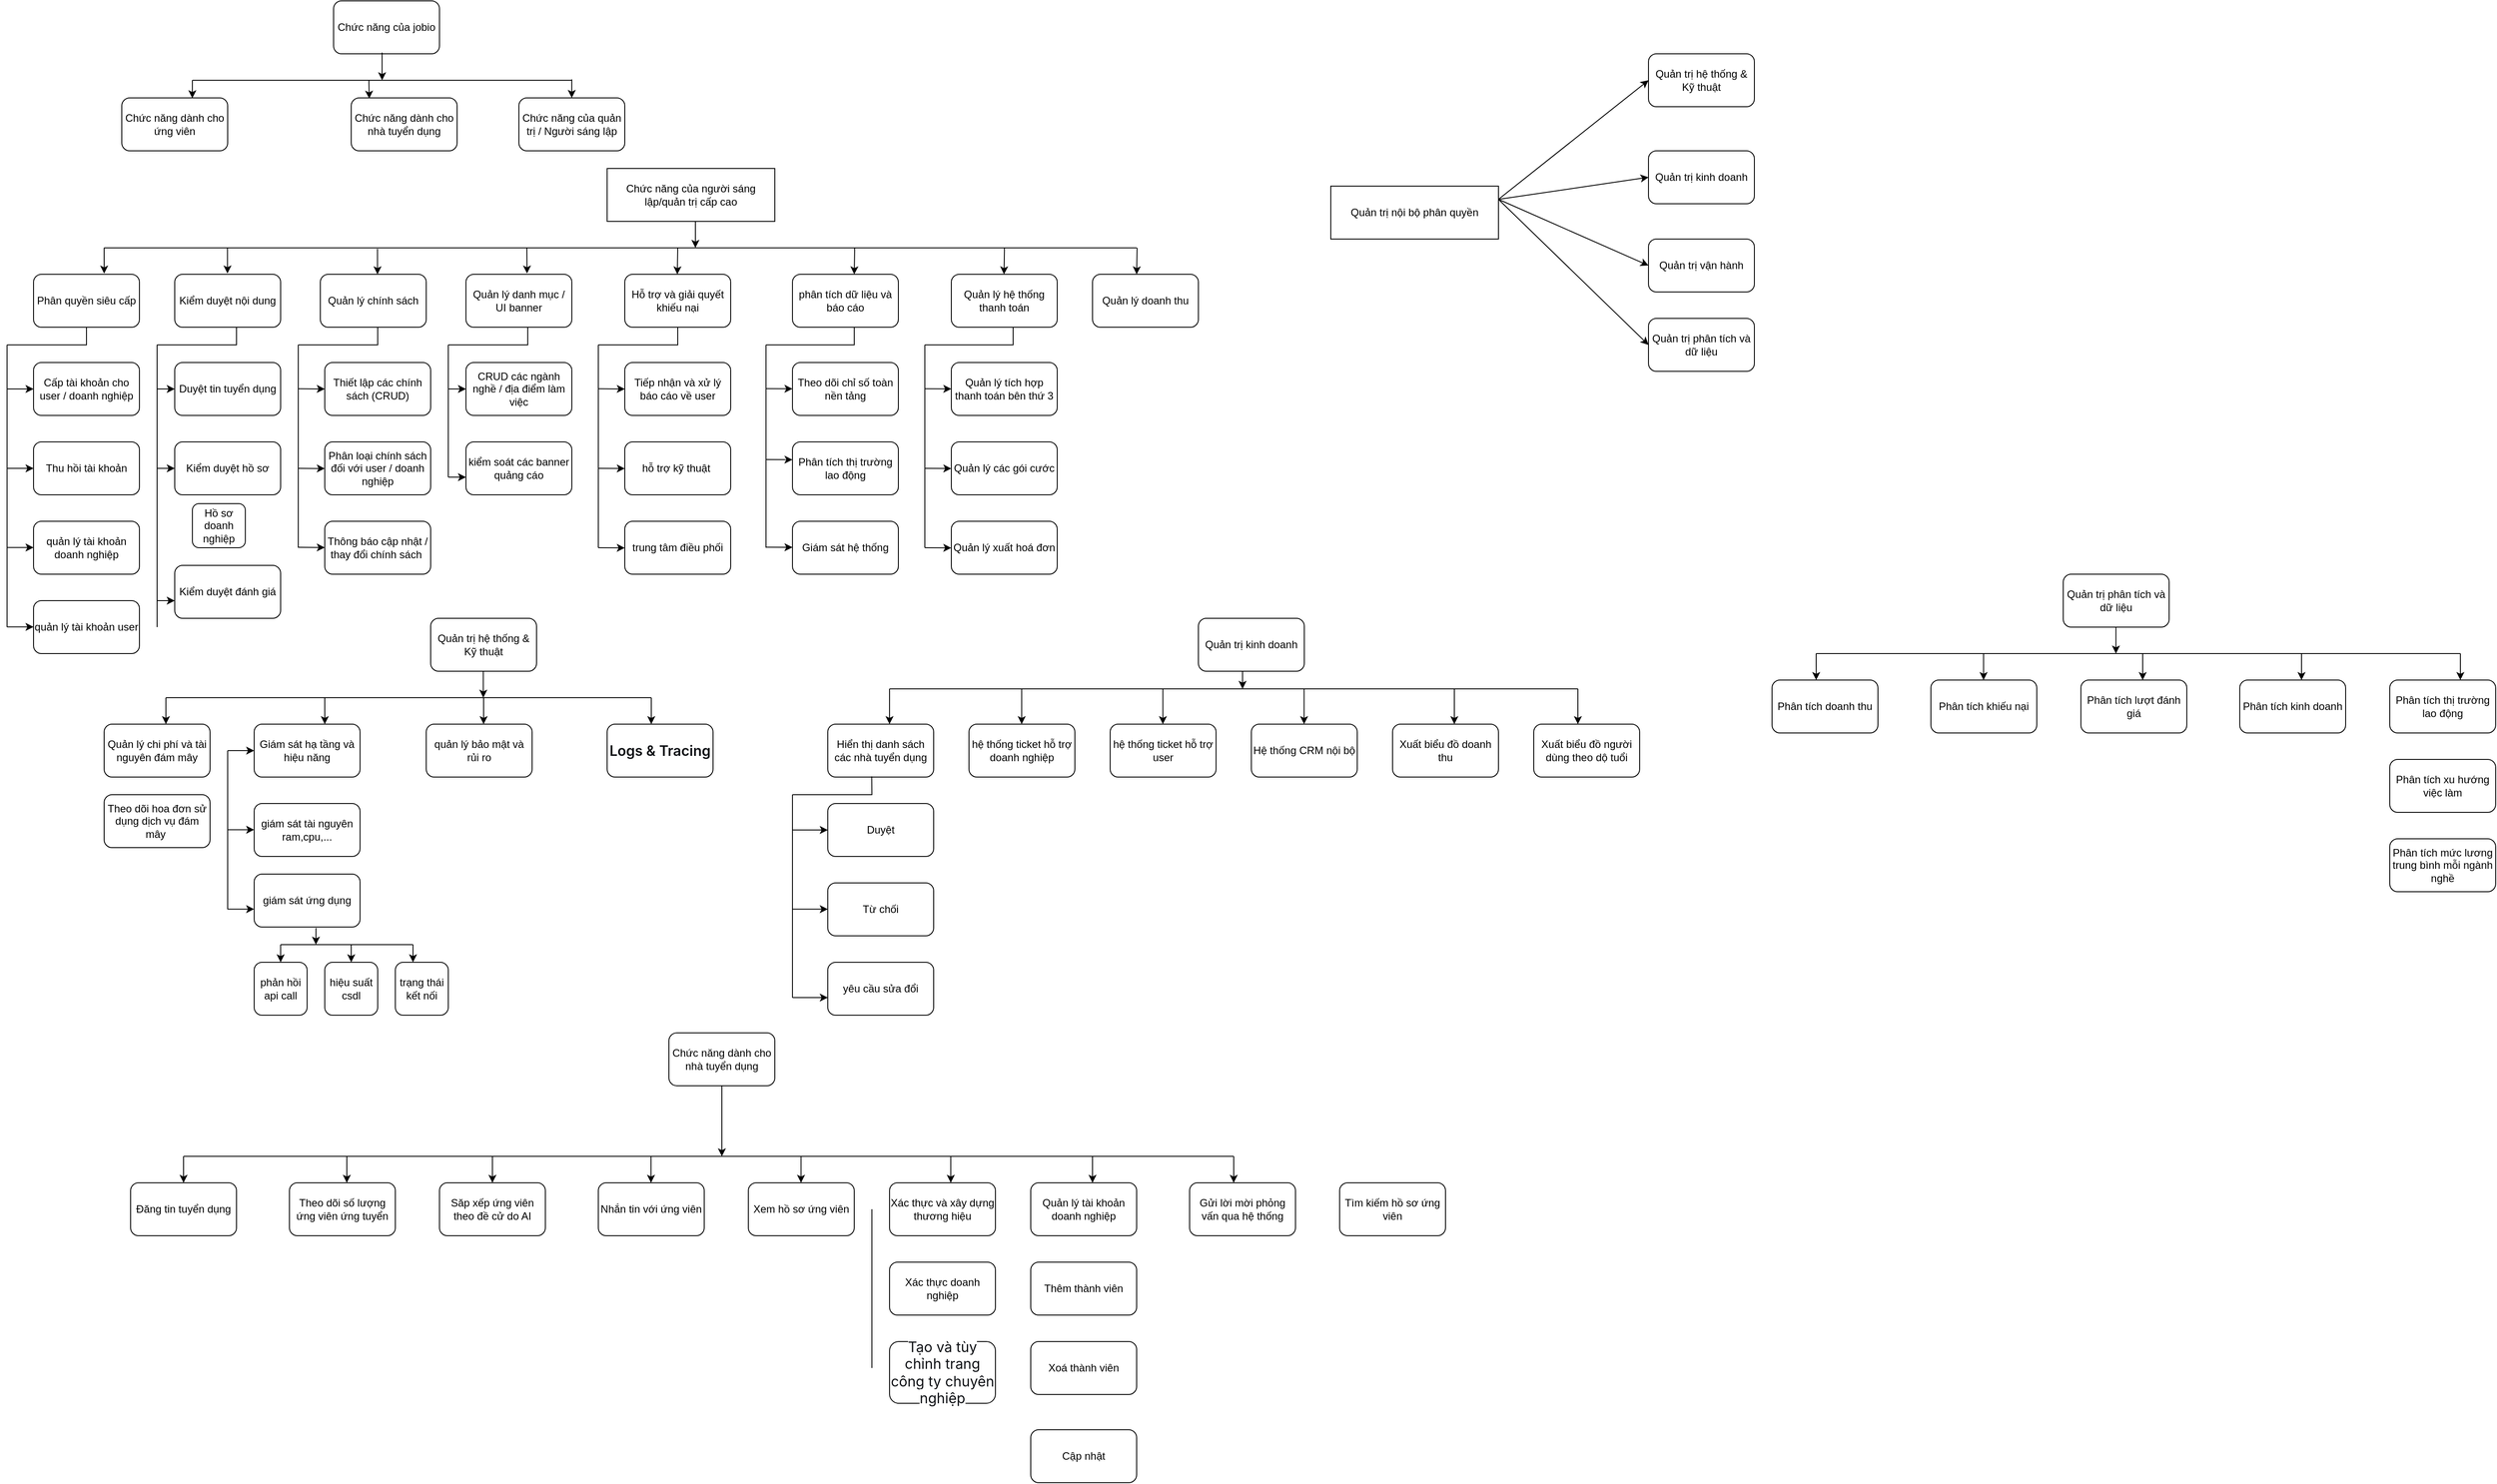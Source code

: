 <mxfile version="28.2.8">
  <diagram name="Page-1" id="l68N9XP2YMsely-68K35">
    <mxGraphModel dx="1234" dy="677" grid="1" gridSize="10" guides="1" tooltips="1" connect="1" arrows="1" fold="1" page="1" pageScale="1" pageWidth="850" pageHeight="1100" math="0" shadow="0">
      <root>
        <mxCell id="0" />
        <mxCell id="1" parent="0" />
        <mxCell id="_bx83p4NyNRHjwheVg7h-1" value="Chức năng của jobio" style="rounded=1;whiteSpace=wrap;html=1;" parent="1" vertex="1">
          <mxGeometry x="410" y="40" width="120" height="60" as="geometry" />
        </mxCell>
        <mxCell id="_bx83p4NyNRHjwheVg7h-2" value="Chức năng dành cho ứng viên" style="rounded=1;whiteSpace=wrap;html=1;" parent="1" vertex="1">
          <mxGeometry x="170" y="150" width="120" height="60" as="geometry" />
        </mxCell>
        <mxCell id="_bx83p4NyNRHjwheVg7h-3" value="Chức năng dành cho nhà tuyển dụng" style="rounded=1;whiteSpace=wrap;html=1;" parent="1" vertex="1">
          <mxGeometry x="430" y="150" width="120" height="60" as="geometry" />
        </mxCell>
        <mxCell id="_bx83p4NyNRHjwheVg7h-4" value="" style="endArrow=none;html=1;rounded=0;" parent="1" edge="1">
          <mxGeometry width="50" height="50" relative="1" as="geometry">
            <mxPoint x="250" y="130" as="sourcePoint" />
            <mxPoint x="680" y="130" as="targetPoint" />
          </mxGeometry>
        </mxCell>
        <mxCell id="_bx83p4NyNRHjwheVg7h-5" value="" style="endArrow=classic;html=1;rounded=0;entryX=0.17;entryY=0.013;entryDx=0;entryDy=0;entryPerimeter=0;" parent="1" target="_bx83p4NyNRHjwheVg7h-3" edge="1">
          <mxGeometry width="50" height="50" relative="1" as="geometry">
            <mxPoint x="450" y="130" as="sourcePoint" />
            <mxPoint x="500" y="80" as="targetPoint" />
          </mxGeometry>
        </mxCell>
        <mxCell id="_bx83p4NyNRHjwheVg7h-6" value="" style="endArrow=classic;html=1;rounded=0;exitX=0.458;exitY=0.977;exitDx=0;exitDy=0;exitPerimeter=0;" parent="1" source="_bx83p4NyNRHjwheVg7h-1" edge="1">
          <mxGeometry width="50" height="50" relative="1" as="geometry">
            <mxPoint x="360" y="200" as="sourcePoint" />
            <mxPoint x="465" y="130" as="targetPoint" />
          </mxGeometry>
        </mxCell>
        <mxCell id="_bx83p4NyNRHjwheVg7h-7" value="" style="endArrow=classic;html=1;rounded=0;entryX=0.666;entryY=0.006;entryDx=0;entryDy=0;entryPerimeter=0;" parent="1" target="_bx83p4NyNRHjwheVg7h-2" edge="1">
          <mxGeometry width="50" height="50" relative="1" as="geometry">
            <mxPoint x="250" y="130" as="sourcePoint" />
            <mxPoint x="310" y="190" as="targetPoint" />
          </mxGeometry>
        </mxCell>
        <mxCell id="_bx83p4NyNRHjwheVg7h-8" value="Chức năng của quản trị / Người sáng lập" style="rounded=1;whiteSpace=wrap;html=1;" parent="1" vertex="1">
          <mxGeometry x="620" y="150" width="120" height="60" as="geometry" />
        </mxCell>
        <mxCell id="_bx83p4NyNRHjwheVg7h-9" value="" style="endArrow=classic;html=1;rounded=0;entryX=0.17;entryY=0.013;entryDx=0;entryDy=0;entryPerimeter=0;" parent="1" edge="1">
          <mxGeometry width="50" height="50" relative="1" as="geometry">
            <mxPoint x="679.9" y="129" as="sourcePoint" />
            <mxPoint x="679.9" y="150" as="targetPoint" />
          </mxGeometry>
        </mxCell>
        <mxCell id="_bx83p4NyNRHjwheVg7h-10" value="Chức năng của người sáng lập/quản trị cấp cao" style="rounded=0;whiteSpace=wrap;html=1;" parent="1" vertex="1">
          <mxGeometry x="720" y="230" width="190" height="60" as="geometry" />
        </mxCell>
        <mxCell id="_bx83p4NyNRHjwheVg7h-11" value="Phân quyền siêu cấp" style="rounded=1;whiteSpace=wrap;html=1;" parent="1" vertex="1">
          <mxGeometry x="70" y="350" width="120" height="60" as="geometry" />
        </mxCell>
        <mxCell id="_bx83p4NyNRHjwheVg7h-12" value="Cấp tài khoản cho user / doanh nghiệp" style="rounded=1;whiteSpace=wrap;html=1;" parent="1" vertex="1">
          <mxGeometry x="70" y="450" width="120" height="60" as="geometry" />
        </mxCell>
        <mxCell id="_bx83p4NyNRHjwheVg7h-13" value="Thu hồi tài khoản" style="rounded=1;whiteSpace=wrap;html=1;" parent="1" vertex="1">
          <mxGeometry x="70" y="540" width="120" height="60" as="geometry" />
        </mxCell>
        <mxCell id="_bx83p4NyNRHjwheVg7h-14" value="quản lý tài khoản doanh nghiệp" style="rounded=1;whiteSpace=wrap;html=1;" parent="1" vertex="1">
          <mxGeometry x="70" y="630" width="120" height="60" as="geometry" />
        </mxCell>
        <mxCell id="_bx83p4NyNRHjwheVg7h-15" value="quản lý tài khoản user" style="rounded=1;whiteSpace=wrap;html=1;" parent="1" vertex="1">
          <mxGeometry x="70" y="720" width="120" height="60" as="geometry" />
        </mxCell>
        <mxCell id="_bx83p4NyNRHjwheVg7h-16" value="" style="endArrow=none;html=1;rounded=0;" parent="1" edge="1">
          <mxGeometry width="50" height="50" relative="1" as="geometry">
            <mxPoint x="40" y="750" as="sourcePoint" />
            <mxPoint x="40" y="430" as="targetPoint" />
          </mxGeometry>
        </mxCell>
        <mxCell id="_bx83p4NyNRHjwheVg7h-17" value="" style="endArrow=classic;html=1;rounded=0;entryX=0;entryY=0.5;entryDx=0;entryDy=0;" parent="1" target="_bx83p4NyNRHjwheVg7h-12" edge="1">
          <mxGeometry width="50" height="50" relative="1" as="geometry">
            <mxPoint x="40" y="480" as="sourcePoint" />
            <mxPoint x="90" y="430" as="targetPoint" />
          </mxGeometry>
        </mxCell>
        <mxCell id="_bx83p4NyNRHjwheVg7h-18" value="" style="endArrow=classic;html=1;rounded=0;entryX=0;entryY=0.5;entryDx=0;entryDy=0;" parent="1" edge="1">
          <mxGeometry width="50" height="50" relative="1" as="geometry">
            <mxPoint x="40" y="570" as="sourcePoint" />
            <mxPoint x="70" y="570" as="targetPoint" />
          </mxGeometry>
        </mxCell>
        <mxCell id="_bx83p4NyNRHjwheVg7h-19" value="" style="endArrow=classic;html=1;rounded=0;entryX=0;entryY=0.5;entryDx=0;entryDy=0;" parent="1" edge="1">
          <mxGeometry width="50" height="50" relative="1" as="geometry">
            <mxPoint x="40" y="659.76" as="sourcePoint" />
            <mxPoint x="70" y="659.76" as="targetPoint" />
          </mxGeometry>
        </mxCell>
        <mxCell id="_bx83p4NyNRHjwheVg7h-20" value="" style="endArrow=classic;html=1;rounded=0;entryX=0;entryY=0.5;entryDx=0;entryDy=0;" parent="1" edge="1">
          <mxGeometry width="50" height="50" relative="1" as="geometry">
            <mxPoint x="40" y="749.76" as="sourcePoint" />
            <mxPoint x="70" y="749.76" as="targetPoint" />
          </mxGeometry>
        </mxCell>
        <mxCell id="_bx83p4NyNRHjwheVg7h-21" value="" style="endArrow=none;html=1;rounded=0;entryX=0.5;entryY=1;entryDx=0;entryDy=0;" parent="1" target="_bx83p4NyNRHjwheVg7h-11" edge="1">
          <mxGeometry width="50" height="50" relative="1" as="geometry">
            <mxPoint x="40" y="430" as="sourcePoint" />
            <mxPoint x="90" y="380" as="targetPoint" />
            <Array as="points">
              <mxPoint x="130" y="430" />
            </Array>
          </mxGeometry>
        </mxCell>
        <mxCell id="_bx83p4NyNRHjwheVg7h-22" value="Kiểm duyệt nội dung" style="rounded=1;whiteSpace=wrap;html=1;" parent="1" vertex="1">
          <mxGeometry x="230" y="350" width="120" height="60" as="geometry" />
        </mxCell>
        <mxCell id="_bx83p4NyNRHjwheVg7h-23" value="Duyệt tin tuyển dụng" style="rounded=1;whiteSpace=wrap;html=1;" parent="1" vertex="1">
          <mxGeometry x="230" y="450" width="120" height="60" as="geometry" />
        </mxCell>
        <mxCell id="_bx83p4NyNRHjwheVg7h-24" value="Kiểm duyệt hồ sơ" style="rounded=1;whiteSpace=wrap;html=1;" parent="1" vertex="1">
          <mxGeometry x="230" y="540" width="120" height="60" as="geometry" />
        </mxCell>
        <mxCell id="_bx83p4NyNRHjwheVg7h-25" value="Hồ sơ doanh nghiệp" style="rounded=1;whiteSpace=wrap;html=1;" parent="1" vertex="1">
          <mxGeometry x="250" y="610" width="60" height="50" as="geometry" />
        </mxCell>
        <mxCell id="_bx83p4NyNRHjwheVg7h-26" value="Kiểm duyệt đánh giá" style="rounded=1;whiteSpace=wrap;html=1;" parent="1" vertex="1">
          <mxGeometry x="230" y="680" width="120" height="60" as="geometry" />
        </mxCell>
        <mxCell id="_bx83p4NyNRHjwheVg7h-27" value="" style="endArrow=none;html=1;rounded=0;" parent="1" edge="1">
          <mxGeometry width="50" height="50" relative="1" as="geometry">
            <mxPoint x="210" y="750" as="sourcePoint" />
            <mxPoint x="210" y="430" as="targetPoint" />
          </mxGeometry>
        </mxCell>
        <mxCell id="_bx83p4NyNRHjwheVg7h-28" value="" style="endArrow=none;html=1;rounded=0;entryX=0.5;entryY=1;entryDx=0;entryDy=0;" parent="1" edge="1">
          <mxGeometry width="50" height="50" relative="1" as="geometry">
            <mxPoint x="210" y="430" as="sourcePoint" />
            <mxPoint x="300" y="410" as="targetPoint" />
            <Array as="points">
              <mxPoint x="300" y="430" />
            </Array>
          </mxGeometry>
        </mxCell>
        <mxCell id="_bx83p4NyNRHjwheVg7h-29" value="" style="endArrow=classic;html=1;rounded=0;entryX=0;entryY=0.5;entryDx=0;entryDy=0;" parent="1" target="_bx83p4NyNRHjwheVg7h-23" edge="1">
          <mxGeometry width="50" height="50" relative="1" as="geometry">
            <mxPoint x="210" y="480" as="sourcePoint" />
            <mxPoint x="260" y="430" as="targetPoint" />
          </mxGeometry>
        </mxCell>
        <mxCell id="_bx83p4NyNRHjwheVg7h-30" value="" style="endArrow=classic;html=1;rounded=0;entryX=0;entryY=0.5;entryDx=0;entryDy=0;" parent="1" edge="1">
          <mxGeometry width="50" height="50" relative="1" as="geometry">
            <mxPoint x="210" y="570" as="sourcePoint" />
            <mxPoint x="230" y="570" as="targetPoint" />
          </mxGeometry>
        </mxCell>
        <mxCell id="_bx83p4NyNRHjwheVg7h-31" value="" style="endArrow=classic;html=1;rounded=0;entryX=0;entryY=0.5;entryDx=0;entryDy=0;" parent="1" edge="1">
          <mxGeometry width="50" height="50" relative="1" as="geometry">
            <mxPoint x="210" y="720" as="sourcePoint" />
            <mxPoint x="230" y="720" as="targetPoint" />
          </mxGeometry>
        </mxCell>
        <mxCell id="_bx83p4NyNRHjwheVg7h-32" value="Quản lý chính sách" style="rounded=1;whiteSpace=wrap;html=1;" parent="1" vertex="1">
          <mxGeometry x="395" y="350" width="120" height="60" as="geometry" />
        </mxCell>
        <mxCell id="_bx83p4NyNRHjwheVg7h-33" value="Thiết lập các chính sách (CRUD)" style="rounded=1;whiteSpace=wrap;html=1;" parent="1" vertex="1">
          <mxGeometry x="400" y="450" width="120" height="60" as="geometry" />
        </mxCell>
        <mxCell id="_bx83p4NyNRHjwheVg7h-34" value="Phân loại chính sách đối với user / doanh nghiệp" style="rounded=1;whiteSpace=wrap;html=1;" parent="1" vertex="1">
          <mxGeometry x="400" y="540" width="120" height="60" as="geometry" />
        </mxCell>
        <mxCell id="_bx83p4NyNRHjwheVg7h-35" value="Thông báo cập nhật / thay đổi chính sách&amp;nbsp;" style="rounded=1;whiteSpace=wrap;html=1;" parent="1" vertex="1">
          <mxGeometry x="400" y="630" width="120" height="60" as="geometry" />
        </mxCell>
        <mxCell id="_bx83p4NyNRHjwheVg7h-36" value="" style="endArrow=none;html=1;rounded=0;" parent="1" edge="1">
          <mxGeometry width="50" height="50" relative="1" as="geometry">
            <mxPoint x="370" y="660" as="sourcePoint" />
            <mxPoint x="370" y="430" as="targetPoint" />
          </mxGeometry>
        </mxCell>
        <mxCell id="_bx83p4NyNRHjwheVg7h-37" value="" style="endArrow=classic;html=1;rounded=0;entryX=0;entryY=0.5;entryDx=0;entryDy=0;" parent="1" target="_bx83p4NyNRHjwheVg7h-33" edge="1">
          <mxGeometry width="50" height="50" relative="1" as="geometry">
            <mxPoint x="370" y="479.76" as="sourcePoint" />
            <mxPoint x="390" y="479.76" as="targetPoint" />
          </mxGeometry>
        </mxCell>
        <mxCell id="_bx83p4NyNRHjwheVg7h-38" value="" style="endArrow=classic;html=1;rounded=0;entryX=0;entryY=0.5;entryDx=0;entryDy=0;" parent="1" edge="1">
          <mxGeometry width="50" height="50" relative="1" as="geometry">
            <mxPoint x="370" y="659.52" as="sourcePoint" />
            <mxPoint x="400" y="659.76" as="targetPoint" />
          </mxGeometry>
        </mxCell>
        <mxCell id="_bx83p4NyNRHjwheVg7h-39" value="" style="endArrow=classic;html=1;rounded=0;entryX=0;entryY=0.5;entryDx=0;entryDy=0;" parent="1" edge="1">
          <mxGeometry width="50" height="50" relative="1" as="geometry">
            <mxPoint x="370" y="570" as="sourcePoint" />
            <mxPoint x="400" y="570.24" as="targetPoint" />
          </mxGeometry>
        </mxCell>
        <mxCell id="_bx83p4NyNRHjwheVg7h-40" value="" style="endArrow=none;html=1;rounded=0;entryX=0.5;entryY=1;entryDx=0;entryDy=0;" parent="1" edge="1">
          <mxGeometry width="50" height="50" relative="1" as="geometry">
            <mxPoint x="370" y="430" as="sourcePoint" />
            <mxPoint x="460" y="410" as="targetPoint" />
            <Array as="points">
              <mxPoint x="460" y="430" />
            </Array>
          </mxGeometry>
        </mxCell>
        <mxCell id="_bx83p4NyNRHjwheVg7h-41" value="" style="endArrow=none;html=1;rounded=0;" parent="1" edge="1">
          <mxGeometry width="50" height="50" relative="1" as="geometry">
            <mxPoint x="150" y="320" as="sourcePoint" />
            <mxPoint x="1320" y="320" as="targetPoint" />
          </mxGeometry>
        </mxCell>
        <mxCell id="_bx83p4NyNRHjwheVg7h-42" value="" style="endArrow=classic;html=1;rounded=0;entryX=0.667;entryY=-0.014;entryDx=0;entryDy=0;entryPerimeter=0;" parent="1" target="_bx83p4NyNRHjwheVg7h-11" edge="1">
          <mxGeometry width="50" height="50" relative="1" as="geometry">
            <mxPoint x="150" y="320" as="sourcePoint" />
            <mxPoint x="200" y="270" as="targetPoint" />
          </mxGeometry>
        </mxCell>
        <mxCell id="_bx83p4NyNRHjwheVg7h-43" value="" style="endArrow=classic;html=1;rounded=0;entryX=0.667;entryY=-0.014;entryDx=0;entryDy=0;entryPerimeter=0;" parent="1" edge="1">
          <mxGeometry width="50" height="50" relative="1" as="geometry">
            <mxPoint x="289.76" y="320" as="sourcePoint" />
            <mxPoint x="289.76" y="349" as="targetPoint" />
          </mxGeometry>
        </mxCell>
        <mxCell id="_bx83p4NyNRHjwheVg7h-44" value="" style="endArrow=classic;html=1;rounded=0;entryX=0.667;entryY=-0.014;entryDx=0;entryDy=0;entryPerimeter=0;" parent="1" edge="1">
          <mxGeometry width="50" height="50" relative="1" as="geometry">
            <mxPoint x="459.76" y="321" as="sourcePoint" />
            <mxPoint x="459.76" y="350" as="targetPoint" />
          </mxGeometry>
        </mxCell>
        <mxCell id="_bx83p4NyNRHjwheVg7h-45" value="Quản lý danh mục / UI banner" style="rounded=1;whiteSpace=wrap;html=1;" parent="1" vertex="1">
          <mxGeometry x="560" y="350" width="120" height="60" as="geometry" />
        </mxCell>
        <mxCell id="_bx83p4NyNRHjwheVg7h-46" value="CRUD các ngành nghề / địa điểm làm việc" style="rounded=1;whiteSpace=wrap;html=1;" parent="1" vertex="1">
          <mxGeometry x="560" y="450" width="120" height="60" as="geometry" />
        </mxCell>
        <mxCell id="_bx83p4NyNRHjwheVg7h-47" value="kiểm soát các banner quảng cáo" style="rounded=1;whiteSpace=wrap;html=1;" parent="1" vertex="1">
          <mxGeometry x="560" y="540" width="120" height="60" as="geometry" />
        </mxCell>
        <mxCell id="_bx83p4NyNRHjwheVg7h-48" value="Hỗ trợ và giải quyết khiếu nại" style="rounded=1;whiteSpace=wrap;html=1;" parent="1" vertex="1">
          <mxGeometry x="740" y="350" width="120" height="60" as="geometry" />
        </mxCell>
        <mxCell id="_bx83p4NyNRHjwheVg7h-49" value="Tiếp nhận và xử lý báo cáo về user" style="rounded=1;whiteSpace=wrap;html=1;" parent="1" vertex="1">
          <mxGeometry x="740" y="450" width="120" height="60" as="geometry" />
        </mxCell>
        <mxCell id="_bx83p4NyNRHjwheVg7h-50" value="hỗ trợ kỹ thuật&amp;nbsp;" style="rounded=1;whiteSpace=wrap;html=1;" parent="1" vertex="1">
          <mxGeometry x="740" y="540" width="120" height="60" as="geometry" />
        </mxCell>
        <mxCell id="_bx83p4NyNRHjwheVg7h-51" value="trung tâm điều phối" style="rounded=1;whiteSpace=wrap;html=1;" parent="1" vertex="1">
          <mxGeometry x="740" y="630" width="120" height="60" as="geometry" />
        </mxCell>
        <mxCell id="_bx83p4NyNRHjwheVg7h-52" value="phân tích dữ liệu và báo cáo" style="rounded=1;whiteSpace=wrap;html=1;" parent="1" vertex="1">
          <mxGeometry x="930" y="350" width="120" height="60" as="geometry" />
        </mxCell>
        <mxCell id="_bx83p4NyNRHjwheVg7h-53" value="Theo dõi chỉ số toàn nền tảng" style="rounded=1;whiteSpace=wrap;html=1;" parent="1" vertex="1">
          <mxGeometry x="930" y="450" width="120" height="60" as="geometry" />
        </mxCell>
        <mxCell id="_bx83p4NyNRHjwheVg7h-54" value="Phân tích thị trường lao động" style="rounded=1;whiteSpace=wrap;html=1;" parent="1" vertex="1">
          <mxGeometry x="930" y="540" width="120" height="60" as="geometry" />
        </mxCell>
        <mxCell id="_bx83p4NyNRHjwheVg7h-55" value="Giám sát hệ thống" style="rounded=1;whiteSpace=wrap;html=1;" parent="1" vertex="1">
          <mxGeometry x="930" y="630" width="120" height="60" as="geometry" />
        </mxCell>
        <mxCell id="_bx83p4NyNRHjwheVg7h-56" value="" style="endArrow=classic;html=1;rounded=0;entryX=0.577;entryY=-0.016;entryDx=0;entryDy=0;entryPerimeter=0;" parent="1" target="_bx83p4NyNRHjwheVg7h-45" edge="1">
          <mxGeometry width="50" height="50" relative="1" as="geometry">
            <mxPoint x="629" y="320" as="sourcePoint" />
            <mxPoint x="680" y="270" as="targetPoint" />
          </mxGeometry>
        </mxCell>
        <mxCell id="_bx83p4NyNRHjwheVg7h-57" value="" style="endArrow=classic;html=1;rounded=0;entryX=0.577;entryY=-0.016;entryDx=0;entryDy=0;entryPerimeter=0;" parent="1" edge="1">
          <mxGeometry width="50" height="50" relative="1" as="geometry">
            <mxPoint x="800" y="320" as="sourcePoint" />
            <mxPoint x="799.5" y="350" as="targetPoint" />
          </mxGeometry>
        </mxCell>
        <mxCell id="_bx83p4NyNRHjwheVg7h-58" value="" style="endArrow=classic;html=1;rounded=0;entryX=0.577;entryY=-0.016;entryDx=0;entryDy=0;entryPerimeter=0;" parent="1" edge="1">
          <mxGeometry width="50" height="50" relative="1" as="geometry">
            <mxPoint x="1000.5" y="320" as="sourcePoint" />
            <mxPoint x="1000" y="350" as="targetPoint" />
          </mxGeometry>
        </mxCell>
        <mxCell id="_bx83p4NyNRHjwheVg7h-59" value="" style="endArrow=none;html=1;rounded=0;" parent="1" edge="1">
          <mxGeometry width="50" height="50" relative="1" as="geometry">
            <mxPoint x="540" y="580" as="sourcePoint" />
            <mxPoint x="540" y="430" as="targetPoint" />
          </mxGeometry>
        </mxCell>
        <mxCell id="_bx83p4NyNRHjwheVg7h-60" value="" style="endArrow=none;html=1;rounded=0;entryX=0.5;entryY=1;entryDx=0;entryDy=0;" parent="1" edge="1">
          <mxGeometry width="50" height="50" relative="1" as="geometry">
            <mxPoint x="540" y="430" as="sourcePoint" />
            <mxPoint x="630" y="410" as="targetPoint" />
            <Array as="points">
              <mxPoint x="630" y="430" />
            </Array>
          </mxGeometry>
        </mxCell>
        <mxCell id="_bx83p4NyNRHjwheVg7h-61" value="" style="endArrow=classic;html=1;rounded=0;" parent="1" edge="1">
          <mxGeometry width="50" height="50" relative="1" as="geometry">
            <mxPoint x="540" y="480" as="sourcePoint" />
            <mxPoint x="560" y="480" as="targetPoint" />
          </mxGeometry>
        </mxCell>
        <mxCell id="_bx83p4NyNRHjwheVg7h-62" value="" style="endArrow=classic;html=1;rounded=0;" parent="1" edge="1">
          <mxGeometry width="50" height="50" relative="1" as="geometry">
            <mxPoint x="540" y="580" as="sourcePoint" />
            <mxPoint x="560" y="580" as="targetPoint" />
          </mxGeometry>
        </mxCell>
        <mxCell id="_bx83p4NyNRHjwheVg7h-63" value="" style="endArrow=none;html=1;rounded=0;" parent="1" edge="1">
          <mxGeometry width="50" height="50" relative="1" as="geometry">
            <mxPoint x="710" y="660" as="sourcePoint" />
            <mxPoint x="710" y="430" as="targetPoint" />
          </mxGeometry>
        </mxCell>
        <mxCell id="_bx83p4NyNRHjwheVg7h-64" value="" style="endArrow=none;html=1;rounded=0;entryX=0.5;entryY=1;entryDx=0;entryDy=0;" parent="1" edge="1">
          <mxGeometry width="50" height="50" relative="1" as="geometry">
            <mxPoint x="710" y="430" as="sourcePoint" />
            <mxPoint x="800" y="410" as="targetPoint" />
            <Array as="points">
              <mxPoint x="800" y="430" />
            </Array>
          </mxGeometry>
        </mxCell>
        <mxCell id="_bx83p4NyNRHjwheVg7h-65" value="" style="endArrow=classic;html=1;rounded=0;entryX=0;entryY=0.5;entryDx=0;entryDy=0;" parent="1" target="_bx83p4NyNRHjwheVg7h-49" edge="1">
          <mxGeometry width="50" height="50" relative="1" as="geometry">
            <mxPoint x="710" y="479.81" as="sourcePoint" />
            <mxPoint x="730" y="479.81" as="targetPoint" />
          </mxGeometry>
        </mxCell>
        <mxCell id="_bx83p4NyNRHjwheVg7h-66" value="" style="endArrow=classic;html=1;rounded=0;entryX=0;entryY=0.5;entryDx=0;entryDy=0;" parent="1" edge="1">
          <mxGeometry width="50" height="50" relative="1" as="geometry">
            <mxPoint x="710" y="570" as="sourcePoint" />
            <mxPoint x="740" y="570.19" as="targetPoint" />
          </mxGeometry>
        </mxCell>
        <mxCell id="_bx83p4NyNRHjwheVg7h-67" value="" style="endArrow=classic;html=1;rounded=0;entryX=0;entryY=0.5;entryDx=0;entryDy=0;" parent="1" edge="1">
          <mxGeometry width="50" height="50" relative="1" as="geometry">
            <mxPoint x="710" y="660" as="sourcePoint" />
            <mxPoint x="740" y="660.19" as="targetPoint" />
          </mxGeometry>
        </mxCell>
        <mxCell id="_bx83p4NyNRHjwheVg7h-68" value="" style="endArrow=none;html=1;rounded=0;" parent="1" edge="1">
          <mxGeometry width="50" height="50" relative="1" as="geometry">
            <mxPoint x="900" y="660" as="sourcePoint" />
            <mxPoint x="900" y="430" as="targetPoint" />
          </mxGeometry>
        </mxCell>
        <mxCell id="_bx83p4NyNRHjwheVg7h-69" value="" style="endArrow=none;html=1;rounded=0;entryX=0.5;entryY=1;entryDx=0;entryDy=0;" parent="1" edge="1">
          <mxGeometry width="50" height="50" relative="1" as="geometry">
            <mxPoint x="900" y="430" as="sourcePoint" />
            <mxPoint x="1000" y="410" as="targetPoint" />
            <Array as="points">
              <mxPoint x="1000" y="430" />
            </Array>
          </mxGeometry>
        </mxCell>
        <mxCell id="_bx83p4NyNRHjwheVg7h-70" value="" style="endArrow=classic;html=1;rounded=0;entryX=0;entryY=0.5;entryDx=0;entryDy=0;" parent="1" edge="1">
          <mxGeometry width="50" height="50" relative="1" as="geometry">
            <mxPoint x="900" y="479.67" as="sourcePoint" />
            <mxPoint x="930" y="479.86" as="targetPoint" />
          </mxGeometry>
        </mxCell>
        <mxCell id="_bx83p4NyNRHjwheVg7h-71" value="" style="endArrow=classic;html=1;rounded=0;entryX=0;entryY=0.5;entryDx=0;entryDy=0;" parent="1" edge="1">
          <mxGeometry width="50" height="50" relative="1" as="geometry">
            <mxPoint x="900" y="560" as="sourcePoint" />
            <mxPoint x="930" y="560.19" as="targetPoint" />
          </mxGeometry>
        </mxCell>
        <mxCell id="_bx83p4NyNRHjwheVg7h-72" value="" style="endArrow=classic;html=1;rounded=0;entryX=0;entryY=0.5;entryDx=0;entryDy=0;" parent="1" edge="1">
          <mxGeometry width="50" height="50" relative="1" as="geometry">
            <mxPoint x="900" y="659.33" as="sourcePoint" />
            <mxPoint x="930" y="659.52" as="targetPoint" />
          </mxGeometry>
        </mxCell>
        <mxCell id="_bx83p4NyNRHjwheVg7h-73" value="Quản lý hệ thống thanh toán" style="rounded=1;whiteSpace=wrap;html=1;" parent="1" vertex="1">
          <mxGeometry x="1110" y="350" width="120" height="60" as="geometry" />
        </mxCell>
        <mxCell id="_bx83p4NyNRHjwheVg7h-74" value="Quản lý tích hợp thanh toán bên thứ 3" style="rounded=1;whiteSpace=wrap;html=1;" parent="1" vertex="1">
          <mxGeometry x="1110" y="450" width="120" height="60" as="geometry" />
        </mxCell>
        <mxCell id="_bx83p4NyNRHjwheVg7h-75" value="Quản lý các gói cước" style="rounded=1;whiteSpace=wrap;html=1;" parent="1" vertex="1">
          <mxGeometry x="1110" y="540" width="120" height="60" as="geometry" />
        </mxCell>
        <mxCell id="_bx83p4NyNRHjwheVg7h-76" value="Quản lý xuất hoá đơn" style="rounded=1;whiteSpace=wrap;html=1;" parent="1" vertex="1">
          <mxGeometry x="1110" y="630" width="120" height="60" as="geometry" />
        </mxCell>
        <mxCell id="_bx83p4NyNRHjwheVg7h-77" value="" style="endArrow=none;html=1;rounded=0;" parent="1" edge="1">
          <mxGeometry width="50" height="50" relative="1" as="geometry">
            <mxPoint x="1080" y="660" as="sourcePoint" />
            <mxPoint x="1080" y="430" as="targetPoint" />
          </mxGeometry>
        </mxCell>
        <mxCell id="_bx83p4NyNRHjwheVg7h-78" value="" style="endArrow=classic;html=1;rounded=0;entryX=0;entryY=0.5;entryDx=0;entryDy=0;" parent="1" edge="1">
          <mxGeometry width="50" height="50" relative="1" as="geometry">
            <mxPoint x="1080" y="479.71" as="sourcePoint" />
            <mxPoint x="1110" y="479.9" as="targetPoint" />
          </mxGeometry>
        </mxCell>
        <mxCell id="_bx83p4NyNRHjwheVg7h-79" value="" style="endArrow=classic;html=1;rounded=0;entryX=0;entryY=0.5;entryDx=0;entryDy=0;" parent="1" edge="1">
          <mxGeometry width="50" height="50" relative="1" as="geometry">
            <mxPoint x="1080" y="570" as="sourcePoint" />
            <mxPoint x="1110" y="570.19" as="targetPoint" />
          </mxGeometry>
        </mxCell>
        <mxCell id="_bx83p4NyNRHjwheVg7h-80" value="" style="endArrow=classic;html=1;rounded=0;entryX=0;entryY=0.5;entryDx=0;entryDy=0;" parent="1" edge="1">
          <mxGeometry width="50" height="50" relative="1" as="geometry">
            <mxPoint x="1080" y="660" as="sourcePoint" />
            <mxPoint x="1110" y="660.19" as="targetPoint" />
          </mxGeometry>
        </mxCell>
        <mxCell id="_bx83p4NyNRHjwheVg7h-81" value="" style="endArrow=none;html=1;rounded=0;entryX=0.5;entryY=1;entryDx=0;entryDy=0;" parent="1" edge="1">
          <mxGeometry width="50" height="50" relative="1" as="geometry">
            <mxPoint x="1080" y="430" as="sourcePoint" />
            <mxPoint x="1180" y="410" as="targetPoint" />
            <Array as="points">
              <mxPoint x="1180" y="430" />
            </Array>
          </mxGeometry>
        </mxCell>
        <mxCell id="_bx83p4NyNRHjwheVg7h-82" value="" style="endArrow=classic;html=1;rounded=0;entryX=0.577;entryY=-0.016;entryDx=0;entryDy=0;entryPerimeter=0;" parent="1" edge="1">
          <mxGeometry width="50" height="50" relative="1" as="geometry">
            <mxPoint x="1170.21" y="320" as="sourcePoint" />
            <mxPoint x="1169.71" y="350" as="targetPoint" />
          </mxGeometry>
        </mxCell>
        <mxCell id="_bx83p4NyNRHjwheVg7h-83" value="Quản lý doanh thu" style="rounded=1;whiteSpace=wrap;html=1;" parent="1" vertex="1">
          <mxGeometry x="1270" y="350" width="120" height="60" as="geometry" />
        </mxCell>
        <mxCell id="_bx83p4NyNRHjwheVg7h-84" value="" style="endArrow=classic;html=1;rounded=0;" parent="1" edge="1">
          <mxGeometry width="50" height="50" relative="1" as="geometry">
            <mxPoint x="820" y="290" as="sourcePoint" />
            <mxPoint x="820" y="320" as="targetPoint" />
          </mxGeometry>
        </mxCell>
        <mxCell id="_bx83p4NyNRHjwheVg7h-85" value="" style="endArrow=classic;html=1;rounded=0;entryX=0.577;entryY=-0.016;entryDx=0;entryDy=0;entryPerimeter=0;" parent="1" edge="1">
          <mxGeometry width="50" height="50" relative="1" as="geometry">
            <mxPoint x="1320.5" y="320" as="sourcePoint" />
            <mxPoint x="1320" y="350" as="targetPoint" />
          </mxGeometry>
        </mxCell>
        <mxCell id="_bx83p4NyNRHjwheVg7h-86" value="Quản trị nội bộ phân quyền" style="rounded=0;whiteSpace=wrap;html=1;" parent="1" vertex="1">
          <mxGeometry x="1540" y="250" width="190" height="60" as="geometry" />
        </mxCell>
        <mxCell id="_bx83p4NyNRHjwheVg7h-87" value="Quản trị hệ thống &amp;amp; Kỹ thuật" style="rounded=1;whiteSpace=wrap;html=1;" parent="1" vertex="1">
          <mxGeometry x="1900" y="100" width="120" height="60" as="geometry" />
        </mxCell>
        <mxCell id="_bx83p4NyNRHjwheVg7h-88" value="Quản trị kinh doanh" style="rounded=1;whiteSpace=wrap;html=1;" parent="1" vertex="1">
          <mxGeometry x="1900" y="210" width="120" height="60" as="geometry" />
        </mxCell>
        <mxCell id="_bx83p4NyNRHjwheVg7h-89" value="Quản trị vận hành" style="rounded=1;whiteSpace=wrap;html=1;" parent="1" vertex="1">
          <mxGeometry x="1900" y="310" width="120" height="60" as="geometry" />
        </mxCell>
        <mxCell id="_bx83p4NyNRHjwheVg7h-90" value="Quản trị phân tích và dữ liệu" style="rounded=1;whiteSpace=wrap;html=1;" parent="1" vertex="1">
          <mxGeometry x="1900" y="400" width="120" height="60" as="geometry" />
        </mxCell>
        <mxCell id="_bx83p4NyNRHjwheVg7h-91" value="" style="endArrow=classic;html=1;rounded=0;exitX=1;exitY=0.25;exitDx=0;exitDy=0;" parent="1" source="_bx83p4NyNRHjwheVg7h-86" edge="1">
          <mxGeometry width="50" height="50" relative="1" as="geometry">
            <mxPoint x="1850" y="180" as="sourcePoint" />
            <mxPoint x="1900" y="130" as="targetPoint" />
          </mxGeometry>
        </mxCell>
        <mxCell id="_bx83p4NyNRHjwheVg7h-92" value="" style="endArrow=classic;html=1;rounded=0;exitX=1;exitY=0.25;exitDx=0;exitDy=0;" parent="1" source="_bx83p4NyNRHjwheVg7h-86" edge="1">
          <mxGeometry width="50" height="50" relative="1" as="geometry">
            <mxPoint x="1730" y="260" as="sourcePoint" />
            <mxPoint x="1900" y="240" as="targetPoint" />
          </mxGeometry>
        </mxCell>
        <mxCell id="_bx83p4NyNRHjwheVg7h-93" value="" style="endArrow=classic;html=1;rounded=0;exitX=1;exitY=0.25;exitDx=0;exitDy=0;" parent="1" source="_bx83p4NyNRHjwheVg7h-86" edge="1">
          <mxGeometry width="50" height="50" relative="1" as="geometry">
            <mxPoint x="1850" y="390" as="sourcePoint" />
            <mxPoint x="1900" y="340" as="targetPoint" />
          </mxGeometry>
        </mxCell>
        <mxCell id="_bx83p4NyNRHjwheVg7h-94" value="" style="endArrow=classic;html=1;rounded=0;exitX=1;exitY=0.25;exitDx=0;exitDy=0;" parent="1" source="_bx83p4NyNRHjwheVg7h-86" edge="1">
          <mxGeometry width="50" height="50" relative="1" as="geometry">
            <mxPoint x="1730" y="270" as="sourcePoint" />
            <mxPoint x="1900" y="430" as="targetPoint" />
          </mxGeometry>
        </mxCell>
        <mxCell id="_bx83p4NyNRHjwheVg7h-95" value="Quản trị hệ thống &amp;amp; Kỹ thuật" style="rounded=1;whiteSpace=wrap;html=1;" parent="1" vertex="1">
          <mxGeometry x="520" y="740" width="120" height="60" as="geometry" />
        </mxCell>
        <mxCell id="_bx83p4NyNRHjwheVg7h-96" value="Giám sát hạ tầng và hiệu năng" style="rounded=1;whiteSpace=wrap;html=1;" parent="1" vertex="1">
          <mxGeometry x="320" y="860" width="120" height="60" as="geometry" />
        </mxCell>
        <mxCell id="_bx83p4NyNRHjwheVg7h-97" value="quản lý bảo mật và rủi ro" style="rounded=1;whiteSpace=wrap;html=1;" parent="1" vertex="1">
          <mxGeometry x="515" y="860" width="120" height="60" as="geometry" />
        </mxCell>
        <mxCell id="_bx83p4NyNRHjwheVg7h-98" value="Quản trị kinh doanh" style="rounded=1;whiteSpace=wrap;html=1;" parent="1" vertex="1">
          <mxGeometry x="1390" y="740" width="120" height="60" as="geometry" />
        </mxCell>
        <mxCell id="_bx83p4NyNRHjwheVg7h-99" value="giám sát tài nguyên ram,cpu,..." style="rounded=1;whiteSpace=wrap;html=1;" parent="1" vertex="1">
          <mxGeometry x="320" y="950" width="120" height="60" as="geometry" />
        </mxCell>
        <mxCell id="_bx83p4NyNRHjwheVg7h-100" value="giám sát ứng dụng" style="rounded=1;whiteSpace=wrap;html=1;" parent="1" vertex="1">
          <mxGeometry x="320" y="1030" width="120" height="60" as="geometry" />
        </mxCell>
        <mxCell id="_bx83p4NyNRHjwheVg7h-101" value="phản hồi api call" style="rounded=1;whiteSpace=wrap;html=1;" parent="1" vertex="1">
          <mxGeometry x="320" y="1130" width="60" height="60" as="geometry" />
        </mxCell>
        <mxCell id="_bx83p4NyNRHjwheVg7h-102" value="hiệu suất csdl" style="rounded=1;whiteSpace=wrap;html=1;" parent="1" vertex="1">
          <mxGeometry x="400" y="1130" width="60" height="60" as="geometry" />
        </mxCell>
        <mxCell id="_bx83p4NyNRHjwheVg7h-103" value="trạng thái kết nối" style="rounded=1;whiteSpace=wrap;html=1;" parent="1" vertex="1">
          <mxGeometry x="480" y="1130" width="60" height="60" as="geometry" />
        </mxCell>
        <mxCell id="_bx83p4NyNRHjwheVg7h-104" value="&lt;span style=&quot;font-weight: 600; color: rgb(15, 17, 21); font-family: quote-cjk-patch, Inter, system-ui, -apple-system, BlinkMacSystemFont, &amp;quot;Segoe UI&amp;quot;, Roboto, Oxygen, Ubuntu, Cantarell, &amp;quot;Open Sans&amp;quot;, &amp;quot;Helvetica Neue&amp;quot;, sans-serif; font-size: 16px; text-align: start; background-color: rgb(255, 255, 255);&quot;&gt;Logs &amp;amp; Tracing&lt;/span&gt;" style="rounded=1;whiteSpace=wrap;html=1;" parent="1" vertex="1">
          <mxGeometry x="720" y="860" width="120" height="60" as="geometry" />
        </mxCell>
        <mxCell id="_bx83p4NyNRHjwheVg7h-105" value="" style="endArrow=none;html=1;rounded=0;" parent="1" edge="1">
          <mxGeometry width="50" height="50" relative="1" as="geometry">
            <mxPoint x="220" y="830" as="sourcePoint" />
            <mxPoint x="770" y="830" as="targetPoint" />
          </mxGeometry>
        </mxCell>
        <mxCell id="_bx83p4NyNRHjwheVg7h-106" value="" style="endArrow=classic;html=1;rounded=0;entryX=0.667;entryY=0;entryDx=0;entryDy=0;entryPerimeter=0;" parent="1" target="_bx83p4NyNRHjwheVg7h-96" edge="1">
          <mxGeometry width="50" height="50" relative="1" as="geometry">
            <mxPoint x="400" y="830" as="sourcePoint" />
            <mxPoint x="450" y="780" as="targetPoint" />
          </mxGeometry>
        </mxCell>
        <mxCell id="_bx83p4NyNRHjwheVg7h-107" value="" style="endArrow=classic;html=1;rounded=0;entryX=0.667;entryY=0;entryDx=0;entryDy=0;entryPerimeter=0;" parent="1" edge="1">
          <mxGeometry width="50" height="50" relative="1" as="geometry">
            <mxPoint x="580" y="830" as="sourcePoint" />
            <mxPoint x="580" y="860" as="targetPoint" />
          </mxGeometry>
        </mxCell>
        <mxCell id="_bx83p4NyNRHjwheVg7h-108" value="" style="endArrow=classic;html=1;rounded=0;entryX=0.667;entryY=0;entryDx=0;entryDy=0;entryPerimeter=0;" parent="1" edge="1">
          <mxGeometry width="50" height="50" relative="1" as="geometry">
            <mxPoint x="770" y="830" as="sourcePoint" />
            <mxPoint x="770" y="860" as="targetPoint" />
          </mxGeometry>
        </mxCell>
        <mxCell id="_bx83p4NyNRHjwheVg7h-109" value="" style="endArrow=classic;html=1;rounded=0;entryX=0.667;entryY=0;entryDx=0;entryDy=0;entryPerimeter=0;" parent="1" edge="1">
          <mxGeometry width="50" height="50" relative="1" as="geometry">
            <mxPoint x="579.66" y="800" as="sourcePoint" />
            <mxPoint x="579.66" y="830" as="targetPoint" />
          </mxGeometry>
        </mxCell>
        <mxCell id="7AoB5-LnUC0BBUJFf7nc-1" value="Hiển thị danh sách các nhà tuyển dụng" style="rounded=1;whiteSpace=wrap;html=1;" vertex="1" parent="1">
          <mxGeometry x="970" y="860" width="120" height="60" as="geometry" />
        </mxCell>
        <mxCell id="7AoB5-LnUC0BBUJFf7nc-2" value="Duyệt" style="rounded=1;whiteSpace=wrap;html=1;" vertex="1" parent="1">
          <mxGeometry x="970" y="950" width="120" height="60" as="geometry" />
        </mxCell>
        <mxCell id="7AoB5-LnUC0BBUJFf7nc-3" value="Từ chối" style="rounded=1;whiteSpace=wrap;html=1;" vertex="1" parent="1">
          <mxGeometry x="970" y="1040" width="120" height="60" as="geometry" />
        </mxCell>
        <mxCell id="7AoB5-LnUC0BBUJFf7nc-4" value="yêu cầu sửa đổi" style="rounded=1;whiteSpace=wrap;html=1;" vertex="1" parent="1">
          <mxGeometry x="970" y="1130" width="120" height="60" as="geometry" />
        </mxCell>
        <mxCell id="7AoB5-LnUC0BBUJFf7nc-5" value="hệ thống ticket hỗ trợ doanh nghiệp" style="rounded=1;whiteSpace=wrap;html=1;" vertex="1" parent="1">
          <mxGeometry x="1130" y="860" width="120" height="60" as="geometry" />
        </mxCell>
        <mxCell id="7AoB5-LnUC0BBUJFf7nc-6" value="hệ thống ticket hỗ trợ user" style="rounded=1;whiteSpace=wrap;html=1;" vertex="1" parent="1">
          <mxGeometry x="1290" y="860" width="120" height="60" as="geometry" />
        </mxCell>
        <mxCell id="7AoB5-LnUC0BBUJFf7nc-7" value="Hệ thống CRM nội bộ" style="rounded=1;whiteSpace=wrap;html=1;" vertex="1" parent="1">
          <mxGeometry x="1450" y="860" width="120" height="60" as="geometry" />
        </mxCell>
        <mxCell id="7AoB5-LnUC0BBUJFf7nc-8" value="Quản lý chi phí và tài nguyên đám mây" style="rounded=1;whiteSpace=wrap;html=1;" vertex="1" parent="1">
          <mxGeometry x="150" y="860" width="120" height="60" as="geometry" />
        </mxCell>
        <mxCell id="7AoB5-LnUC0BBUJFf7nc-9" value="" style="endArrow=classic;html=1;rounded=0;entryX=0.667;entryY=0;entryDx=0;entryDy=0;entryPerimeter=0;" edge="1" parent="1">
          <mxGeometry width="50" height="50" relative="1" as="geometry">
            <mxPoint x="220" y="830" as="sourcePoint" />
            <mxPoint x="220" y="860" as="targetPoint" />
          </mxGeometry>
        </mxCell>
        <mxCell id="7AoB5-LnUC0BBUJFf7nc-10" value="Theo dõi hoa đơn sử dụng dịch vụ đám mây&amp;nbsp;" style="rounded=1;whiteSpace=wrap;html=1;" vertex="1" parent="1">
          <mxGeometry x="150" y="940" width="120" height="60" as="geometry" />
        </mxCell>
        <mxCell id="7AoB5-LnUC0BBUJFf7nc-11" value="Xuất biểu đồ doanh thu" style="rounded=1;whiteSpace=wrap;html=1;" vertex="1" parent="1">
          <mxGeometry x="1610" y="860" width="120" height="60" as="geometry" />
        </mxCell>
        <mxCell id="7AoB5-LnUC0BBUJFf7nc-12" value="Xuất biểu đồ người dùng theo dộ tuổi" style="rounded=1;whiteSpace=wrap;html=1;" vertex="1" parent="1">
          <mxGeometry x="1770" y="860" width="120" height="60" as="geometry" />
        </mxCell>
        <mxCell id="7AoB5-LnUC0BBUJFf7nc-13" value="" style="endArrow=none;html=1;rounded=0;" edge="1" parent="1">
          <mxGeometry width="50" height="50" relative="1" as="geometry">
            <mxPoint x="1040" y="820" as="sourcePoint" />
            <mxPoint x="1820" y="820" as="targetPoint" />
          </mxGeometry>
        </mxCell>
        <mxCell id="7AoB5-LnUC0BBUJFf7nc-14" value="" style="endArrow=classic;html=1;rounded=0;entryX=0.583;entryY=0;entryDx=0;entryDy=0;entryPerimeter=0;" edge="1" parent="1" target="7AoB5-LnUC0BBUJFf7nc-1">
          <mxGeometry width="50" height="50" relative="1" as="geometry">
            <mxPoint x="1040" y="820" as="sourcePoint" />
            <mxPoint x="1090" y="780" as="targetPoint" />
          </mxGeometry>
        </mxCell>
        <mxCell id="7AoB5-LnUC0BBUJFf7nc-15" value="" style="endArrow=classic;html=1;rounded=0;entryX=0.583;entryY=0;entryDx=0;entryDy=0;entryPerimeter=0;" edge="1" parent="1">
          <mxGeometry width="50" height="50" relative="1" as="geometry">
            <mxPoint x="1189.74" y="820" as="sourcePoint" />
            <mxPoint x="1189.74" y="860" as="targetPoint" />
          </mxGeometry>
        </mxCell>
        <mxCell id="7AoB5-LnUC0BBUJFf7nc-16" value="" style="endArrow=classic;html=1;rounded=0;entryX=0.583;entryY=0;entryDx=0;entryDy=0;entryPerimeter=0;" edge="1" parent="1">
          <mxGeometry width="50" height="50" relative="1" as="geometry">
            <mxPoint x="1349.74" y="820" as="sourcePoint" />
            <mxPoint x="1349.74" y="860" as="targetPoint" />
          </mxGeometry>
        </mxCell>
        <mxCell id="7AoB5-LnUC0BBUJFf7nc-17" value="" style="endArrow=classic;html=1;rounded=0;entryX=0.583;entryY=0;entryDx=0;entryDy=0;entryPerimeter=0;" edge="1" parent="1">
          <mxGeometry width="50" height="50" relative="1" as="geometry">
            <mxPoint x="1509.74" y="820" as="sourcePoint" />
            <mxPoint x="1509.74" y="860" as="targetPoint" />
          </mxGeometry>
        </mxCell>
        <mxCell id="7AoB5-LnUC0BBUJFf7nc-18" value="" style="endArrow=classic;html=1;rounded=0;entryX=0.583;entryY=0;entryDx=0;entryDy=0;entryPerimeter=0;" edge="1" parent="1">
          <mxGeometry width="50" height="50" relative="1" as="geometry">
            <mxPoint x="1680" y="820" as="sourcePoint" />
            <mxPoint x="1680" y="860" as="targetPoint" />
          </mxGeometry>
        </mxCell>
        <mxCell id="7AoB5-LnUC0BBUJFf7nc-19" value="" style="endArrow=classic;html=1;rounded=0;entryX=0.583;entryY=0;entryDx=0;entryDy=0;entryPerimeter=0;" edge="1" parent="1">
          <mxGeometry width="50" height="50" relative="1" as="geometry">
            <mxPoint x="1820" y="820" as="sourcePoint" />
            <mxPoint x="1820" y="860" as="targetPoint" />
          </mxGeometry>
        </mxCell>
        <mxCell id="7AoB5-LnUC0BBUJFf7nc-20" value="" style="endArrow=none;html=1;rounded=0;" edge="1" parent="1">
          <mxGeometry width="50" height="50" relative="1" as="geometry">
            <mxPoint x="930" y="1170" as="sourcePoint" />
            <mxPoint x="930" y="940" as="targetPoint" />
          </mxGeometry>
        </mxCell>
        <mxCell id="7AoB5-LnUC0BBUJFf7nc-21" value="" style="endArrow=none;html=1;rounded=0;entryX=0.415;entryY=0.988;entryDx=0;entryDy=0;entryPerimeter=0;" edge="1" parent="1" target="7AoB5-LnUC0BBUJFf7nc-1">
          <mxGeometry width="50" height="50" relative="1" as="geometry">
            <mxPoint x="930" y="940" as="sourcePoint" />
            <mxPoint x="1020" y="940" as="targetPoint" />
            <Array as="points">
              <mxPoint x="1020" y="940" />
            </Array>
          </mxGeometry>
        </mxCell>
        <mxCell id="7AoB5-LnUC0BBUJFf7nc-22" value="" style="endArrow=classic;html=1;rounded=0;entryX=0;entryY=0.5;entryDx=0;entryDy=0;" edge="1" parent="1" target="7AoB5-LnUC0BBUJFf7nc-2">
          <mxGeometry width="50" height="50" relative="1" as="geometry">
            <mxPoint x="930" y="980" as="sourcePoint" />
            <mxPoint x="980" y="930" as="targetPoint" />
          </mxGeometry>
        </mxCell>
        <mxCell id="7AoB5-LnUC0BBUJFf7nc-23" value="" style="endArrow=classic;html=1;rounded=0;entryX=0;entryY=0.5;entryDx=0;entryDy=0;" edge="1" parent="1">
          <mxGeometry width="50" height="50" relative="1" as="geometry">
            <mxPoint x="930" y="1069.75" as="sourcePoint" />
            <mxPoint x="970" y="1069.75" as="targetPoint" />
          </mxGeometry>
        </mxCell>
        <mxCell id="7AoB5-LnUC0BBUJFf7nc-24" value="" style="endArrow=classic;html=1;rounded=0;entryX=0;entryY=0.5;entryDx=0;entryDy=0;" edge="1" parent="1">
          <mxGeometry width="50" height="50" relative="1" as="geometry">
            <mxPoint x="930" y="1170" as="sourcePoint" />
            <mxPoint x="970" y="1170" as="targetPoint" />
          </mxGeometry>
        </mxCell>
        <mxCell id="7AoB5-LnUC0BBUJFf7nc-25" value="" style="endArrow=classic;html=1;rounded=0;" edge="1" parent="1">
          <mxGeometry width="50" height="50" relative="1" as="geometry">
            <mxPoint x="1440" y="800" as="sourcePoint" />
            <mxPoint x="1440" y="820" as="targetPoint" />
          </mxGeometry>
        </mxCell>
        <mxCell id="7AoB5-LnUC0BBUJFf7nc-26" value="Quản trị phân tích và dữ liệu" style="rounded=1;whiteSpace=wrap;html=1;" vertex="1" parent="1">
          <mxGeometry x="2370" y="690" width="120" height="60" as="geometry" />
        </mxCell>
        <mxCell id="7AoB5-LnUC0BBUJFf7nc-27" value="Phân tích doanh thu" style="rounded=1;whiteSpace=wrap;html=1;" vertex="1" parent="1">
          <mxGeometry x="2040" y="810" width="120" height="60" as="geometry" />
        </mxCell>
        <mxCell id="7AoB5-LnUC0BBUJFf7nc-28" value="Phân tích khiếu nại" style="rounded=1;whiteSpace=wrap;html=1;" vertex="1" parent="1">
          <mxGeometry x="2220" y="810" width="120" height="60" as="geometry" />
        </mxCell>
        <mxCell id="7AoB5-LnUC0BBUJFf7nc-29" value="Phân tích lượt đánh giá" style="rounded=1;whiteSpace=wrap;html=1;" vertex="1" parent="1">
          <mxGeometry x="2390" y="810" width="120" height="60" as="geometry" />
        </mxCell>
        <mxCell id="7AoB5-LnUC0BBUJFf7nc-30" value="Phân tích kinh doanh" style="rounded=1;whiteSpace=wrap;html=1;" vertex="1" parent="1">
          <mxGeometry x="2570" y="810" width="120" height="60" as="geometry" />
        </mxCell>
        <mxCell id="7AoB5-LnUC0BBUJFf7nc-31" value="Phân tích thị trường lao động" style="rounded=1;whiteSpace=wrap;html=1;" vertex="1" parent="1">
          <mxGeometry x="2740" y="810" width="120" height="60" as="geometry" />
        </mxCell>
        <mxCell id="7AoB5-LnUC0BBUJFf7nc-32" value="Phân tích xu hướng việc làm" style="rounded=1;whiteSpace=wrap;html=1;" vertex="1" parent="1">
          <mxGeometry x="2740" y="900" width="120" height="60" as="geometry" />
        </mxCell>
        <mxCell id="7AoB5-LnUC0BBUJFf7nc-33" value="Phân tích mức lương trung bình mỗi ngành nghề" style="rounded=1;whiteSpace=wrap;html=1;" vertex="1" parent="1">
          <mxGeometry x="2740" y="990" width="120" height="60" as="geometry" />
        </mxCell>
        <mxCell id="7AoB5-LnUC0BBUJFf7nc-34" value="" style="endArrow=none;html=1;rounded=0;" edge="1" parent="1">
          <mxGeometry width="50" height="50" relative="1" as="geometry">
            <mxPoint x="2090" y="780" as="sourcePoint" />
            <mxPoint x="2820" y="780" as="targetPoint" />
          </mxGeometry>
        </mxCell>
        <mxCell id="7AoB5-LnUC0BBUJFf7nc-35" value="" style="endArrow=classic;html=1;rounded=0;entryX=0.417;entryY=0;entryDx=0;entryDy=0;entryPerimeter=0;" edge="1" parent="1" target="7AoB5-LnUC0BBUJFf7nc-27">
          <mxGeometry width="50" height="50" relative="1" as="geometry">
            <mxPoint x="2090" y="780" as="sourcePoint" />
            <mxPoint x="2140" y="730" as="targetPoint" />
          </mxGeometry>
        </mxCell>
        <mxCell id="7AoB5-LnUC0BBUJFf7nc-36" value="" style="endArrow=classic;html=1;rounded=0;entryX=0.417;entryY=0;entryDx=0;entryDy=0;entryPerimeter=0;" edge="1" parent="1">
          <mxGeometry width="50" height="50" relative="1" as="geometry">
            <mxPoint x="2279.7" y="780" as="sourcePoint" />
            <mxPoint x="2279.7" y="810" as="targetPoint" />
          </mxGeometry>
        </mxCell>
        <mxCell id="7AoB5-LnUC0BBUJFf7nc-37" value="" style="endArrow=classic;html=1;rounded=0;entryX=0.417;entryY=0;entryDx=0;entryDy=0;entryPerimeter=0;" edge="1" parent="1">
          <mxGeometry width="50" height="50" relative="1" as="geometry">
            <mxPoint x="2460" y="780" as="sourcePoint" />
            <mxPoint x="2460" y="810" as="targetPoint" />
          </mxGeometry>
        </mxCell>
        <mxCell id="7AoB5-LnUC0BBUJFf7nc-38" value="" style="endArrow=classic;html=1;rounded=0;entryX=0.417;entryY=0;entryDx=0;entryDy=0;entryPerimeter=0;" edge="1" parent="1">
          <mxGeometry width="50" height="50" relative="1" as="geometry">
            <mxPoint x="2640" y="780" as="sourcePoint" />
            <mxPoint x="2640" y="810" as="targetPoint" />
          </mxGeometry>
        </mxCell>
        <mxCell id="7AoB5-LnUC0BBUJFf7nc-39" value="" style="endArrow=classic;html=1;rounded=0;entryX=0.417;entryY=0;entryDx=0;entryDy=0;entryPerimeter=0;" edge="1" parent="1">
          <mxGeometry width="50" height="50" relative="1" as="geometry">
            <mxPoint x="2820" y="780" as="sourcePoint" />
            <mxPoint x="2820" y="810" as="targetPoint" />
          </mxGeometry>
        </mxCell>
        <mxCell id="7AoB5-LnUC0BBUJFf7nc-40" value="" style="endArrow=classic;html=1;rounded=0;entryX=0.417;entryY=0;entryDx=0;entryDy=0;entryPerimeter=0;" edge="1" parent="1">
          <mxGeometry width="50" height="50" relative="1" as="geometry">
            <mxPoint x="2429.7" y="750" as="sourcePoint" />
            <mxPoint x="2429.7" y="780" as="targetPoint" />
          </mxGeometry>
        </mxCell>
        <mxCell id="7AoB5-LnUC0BBUJFf7nc-41" value="Chức năng dành cho nhà tuyển dụng" style="rounded=1;whiteSpace=wrap;html=1;" vertex="1" parent="1">
          <mxGeometry x="790" y="1210" width="120" height="60" as="geometry" />
        </mxCell>
        <mxCell id="7AoB5-LnUC0BBUJFf7nc-42" value="Đăng tin tuyển dụng" style="rounded=1;whiteSpace=wrap;html=1;" vertex="1" parent="1">
          <mxGeometry x="180" y="1380" width="120" height="60" as="geometry" />
        </mxCell>
        <mxCell id="7AoB5-LnUC0BBUJFf7nc-43" value="Theo dõi số lượng ứng viên ứng tuyển" style="rounded=1;whiteSpace=wrap;html=1;" vertex="1" parent="1">
          <mxGeometry x="360" y="1380" width="120" height="60" as="geometry" />
        </mxCell>
        <mxCell id="7AoB5-LnUC0BBUJFf7nc-44" value="Săp xếp ứng viên theo đề cử do AI" style="rounded=1;whiteSpace=wrap;html=1;" vertex="1" parent="1">
          <mxGeometry x="530" y="1380" width="120" height="60" as="geometry" />
        </mxCell>
        <mxCell id="7AoB5-LnUC0BBUJFf7nc-45" value="Nhắn tin với ứng viên" style="rounded=1;whiteSpace=wrap;html=1;" vertex="1" parent="1">
          <mxGeometry x="710" y="1380" width="120" height="60" as="geometry" />
        </mxCell>
        <mxCell id="7AoB5-LnUC0BBUJFf7nc-46" value="Xem hồ sơ ứng viên" style="rounded=1;whiteSpace=wrap;html=1;" vertex="1" parent="1">
          <mxGeometry x="880" y="1380" width="120" height="60" as="geometry" />
        </mxCell>
        <mxCell id="7AoB5-LnUC0BBUJFf7nc-48" value="" style="endArrow=none;html=1;rounded=0;" edge="1" parent="1">
          <mxGeometry width="50" height="50" relative="1" as="geometry">
            <mxPoint x="240" y="1350" as="sourcePoint" />
            <mxPoint x="1430" y="1350" as="targetPoint" />
          </mxGeometry>
        </mxCell>
        <mxCell id="7AoB5-LnUC0BBUJFf7nc-49" value="" style="endArrow=none;html=1;rounded=0;" edge="1" parent="1">
          <mxGeometry width="50" height="50" relative="1" as="geometry">
            <mxPoint x="290" y="1070" as="sourcePoint" />
            <mxPoint x="290" y="890" as="targetPoint" />
          </mxGeometry>
        </mxCell>
        <mxCell id="7AoB5-LnUC0BBUJFf7nc-50" value="" style="endArrow=classic;html=1;rounded=0;entryX=0;entryY=0.5;entryDx=0;entryDy=0;" edge="1" parent="1" target="_bx83p4NyNRHjwheVg7h-96">
          <mxGeometry width="50" height="50" relative="1" as="geometry">
            <mxPoint x="290" y="890" as="sourcePoint" />
            <mxPoint x="340" y="840" as="targetPoint" />
          </mxGeometry>
        </mxCell>
        <mxCell id="7AoB5-LnUC0BBUJFf7nc-51" value="" style="endArrow=classic;html=1;rounded=0;entryX=0;entryY=0.5;entryDx=0;entryDy=0;" edge="1" parent="1">
          <mxGeometry width="50" height="50" relative="1" as="geometry">
            <mxPoint x="290" y="979.74" as="sourcePoint" />
            <mxPoint x="320" y="979.74" as="targetPoint" />
          </mxGeometry>
        </mxCell>
        <mxCell id="7AoB5-LnUC0BBUJFf7nc-52" value="" style="endArrow=classic;html=1;rounded=0;entryX=0;entryY=0.5;entryDx=0;entryDy=0;" edge="1" parent="1">
          <mxGeometry width="50" height="50" relative="1" as="geometry">
            <mxPoint x="290" y="1069.7" as="sourcePoint" />
            <mxPoint x="320" y="1069.7" as="targetPoint" />
          </mxGeometry>
        </mxCell>
        <mxCell id="7AoB5-LnUC0BBUJFf7nc-53" value="" style="endArrow=none;html=1;rounded=0;" edge="1" parent="1">
          <mxGeometry width="50" height="50" relative="1" as="geometry">
            <mxPoint x="350" y="1110" as="sourcePoint" />
            <mxPoint x="500" y="1110" as="targetPoint" />
          </mxGeometry>
        </mxCell>
        <mxCell id="7AoB5-LnUC0BBUJFf7nc-54" value="" style="endArrow=classic;html=1;rounded=0;entryX=0.5;entryY=0;entryDx=0;entryDy=0;" edge="1" parent="1" target="_bx83p4NyNRHjwheVg7h-102">
          <mxGeometry width="50" height="50" relative="1" as="geometry">
            <mxPoint x="430" y="1110" as="sourcePoint" />
            <mxPoint x="480" y="1060" as="targetPoint" />
          </mxGeometry>
        </mxCell>
        <mxCell id="7AoB5-LnUC0BBUJFf7nc-55" value="" style="endArrow=classic;html=1;rounded=0;entryX=0.5;entryY=0;entryDx=0;entryDy=0;" edge="1" parent="1" target="_bx83p4NyNRHjwheVg7h-101">
          <mxGeometry width="50" height="50" relative="1" as="geometry">
            <mxPoint x="350" y="1110" as="sourcePoint" />
            <mxPoint x="380" y="1060" as="targetPoint" />
          </mxGeometry>
        </mxCell>
        <mxCell id="7AoB5-LnUC0BBUJFf7nc-56" value="" style="endArrow=classic;html=1;rounded=0;exitX=0.584;exitY=1.018;exitDx=0;exitDy=0;exitPerimeter=0;" edge="1" parent="1" source="_bx83p4NyNRHjwheVg7h-100">
          <mxGeometry width="50" height="50" relative="1" as="geometry">
            <mxPoint x="340" y="1160" as="sourcePoint" />
            <mxPoint x="390" y="1110" as="targetPoint" />
          </mxGeometry>
        </mxCell>
        <mxCell id="7AoB5-LnUC0BBUJFf7nc-57" value="" style="endArrow=classic;html=1;rounded=0;entryX=0.5;entryY=0;entryDx=0;entryDy=0;" edge="1" parent="1">
          <mxGeometry width="50" height="50" relative="1" as="geometry">
            <mxPoint x="500" y="1110" as="sourcePoint" />
            <mxPoint x="500" y="1130" as="targetPoint" />
          </mxGeometry>
        </mxCell>
        <mxCell id="7AoB5-LnUC0BBUJFf7nc-58" value="" style="endArrow=classic;html=1;rounded=0;entryX=0.5;entryY=0;entryDx=0;entryDy=0;" edge="1" parent="1" target="7AoB5-LnUC0BBUJFf7nc-42">
          <mxGeometry width="50" height="50" relative="1" as="geometry">
            <mxPoint x="240" y="1350" as="sourcePoint" />
            <mxPoint x="290" y="1300" as="targetPoint" />
          </mxGeometry>
        </mxCell>
        <mxCell id="7AoB5-LnUC0BBUJFf7nc-59" value="" style="endArrow=classic;html=1;rounded=0;entryX=0.5;entryY=0;entryDx=0;entryDy=0;" edge="1" parent="1">
          <mxGeometry width="50" height="50" relative="1" as="geometry">
            <mxPoint x="425" y="1350" as="sourcePoint" />
            <mxPoint x="425" y="1380" as="targetPoint" />
          </mxGeometry>
        </mxCell>
        <mxCell id="7AoB5-LnUC0BBUJFf7nc-60" value="" style="endArrow=classic;html=1;rounded=0;entryX=0.5;entryY=0;entryDx=0;entryDy=0;" edge="1" parent="1">
          <mxGeometry width="50" height="50" relative="1" as="geometry">
            <mxPoint x="590" y="1350" as="sourcePoint" />
            <mxPoint x="590" y="1380" as="targetPoint" />
          </mxGeometry>
        </mxCell>
        <mxCell id="7AoB5-LnUC0BBUJFf7nc-61" value="" style="endArrow=classic;html=1;rounded=0;entryX=0.5;entryY=0;entryDx=0;entryDy=0;" edge="1" parent="1">
          <mxGeometry width="50" height="50" relative="1" as="geometry">
            <mxPoint x="769.7" y="1350" as="sourcePoint" />
            <mxPoint x="769.7" y="1380" as="targetPoint" />
          </mxGeometry>
        </mxCell>
        <mxCell id="7AoB5-LnUC0BBUJFf7nc-62" value="" style="endArrow=classic;html=1;rounded=0;entryX=0.5;entryY=0;entryDx=0;entryDy=0;" edge="1" parent="1">
          <mxGeometry width="50" height="50" relative="1" as="geometry">
            <mxPoint x="939.7" y="1350" as="sourcePoint" />
            <mxPoint x="939.7" y="1380" as="targetPoint" />
          </mxGeometry>
        </mxCell>
        <mxCell id="7AoB5-LnUC0BBUJFf7nc-63" value="Xác thực và xây dựng thương hiệu" style="rounded=1;whiteSpace=wrap;html=1;" vertex="1" parent="1">
          <mxGeometry x="1040" y="1380" width="120" height="60" as="geometry" />
        </mxCell>
        <mxCell id="7AoB5-LnUC0BBUJFf7nc-64" value="Xác thực doanh nghiệp" style="rounded=1;whiteSpace=wrap;html=1;" vertex="1" parent="1">
          <mxGeometry x="1040" y="1470" width="120" height="60" as="geometry" />
        </mxCell>
        <mxCell id="7AoB5-LnUC0BBUJFf7nc-65" value="&lt;span style=&quot;color: rgb(15, 17, 21); font-family: quote-cjk-patch, Inter, system-ui, -apple-system, BlinkMacSystemFont, &amp;quot;Segoe UI&amp;quot;, Roboto, Oxygen, Ubuntu, Cantarell, &amp;quot;Open Sans&amp;quot;, &amp;quot;Helvetica Neue&amp;quot;, sans-serif; font-size: 16px; text-align: start; background-color: rgb(255, 255, 255);&quot;&gt;Tạo và tùy chỉnh trang công ty chuyên nghiệp&lt;/span&gt;" style="rounded=1;whiteSpace=wrap;html=1;" vertex="1" parent="1">
          <mxGeometry x="1040" y="1560" width="120" height="70" as="geometry" />
        </mxCell>
        <mxCell id="7AoB5-LnUC0BBUJFf7nc-66" value="" style="endArrow=classic;html=1;rounded=0;entryX=0.5;entryY=0;entryDx=0;entryDy=0;" edge="1" parent="1">
          <mxGeometry width="50" height="50" relative="1" as="geometry">
            <mxPoint x="1109.39" y="1350" as="sourcePoint" />
            <mxPoint x="1109.39" y="1380" as="targetPoint" />
          </mxGeometry>
        </mxCell>
        <mxCell id="7AoB5-LnUC0BBUJFf7nc-67" value="Quản lý tài khoản doanh nghiệp" style="rounded=1;whiteSpace=wrap;html=1;" vertex="1" parent="1">
          <mxGeometry x="1200" y="1380" width="120" height="60" as="geometry" />
        </mxCell>
        <mxCell id="7AoB5-LnUC0BBUJFf7nc-68" value="" style="endArrow=classic;html=1;rounded=0;entryX=0.5;entryY=0;entryDx=0;entryDy=0;" edge="1" parent="1">
          <mxGeometry width="50" height="50" relative="1" as="geometry">
            <mxPoint x="1270" y="1350" as="sourcePoint" />
            <mxPoint x="1270" y="1380" as="targetPoint" />
          </mxGeometry>
        </mxCell>
        <mxCell id="7AoB5-LnUC0BBUJFf7nc-69" value="" style="endArrow=none;html=1;rounded=0;" edge="1" parent="1">
          <mxGeometry width="50" height="50" relative="1" as="geometry">
            <mxPoint x="1020" y="1590" as="sourcePoint" />
            <mxPoint x="1020" y="1410" as="targetPoint" />
          </mxGeometry>
        </mxCell>
        <mxCell id="7AoB5-LnUC0BBUJFf7nc-70" value="Thêm thành viên" style="rounded=1;whiteSpace=wrap;html=1;" vertex="1" parent="1">
          <mxGeometry x="1200" y="1470" width="120" height="60" as="geometry" />
        </mxCell>
        <mxCell id="7AoB5-LnUC0BBUJFf7nc-71" value="Xoá thành viên" style="rounded=1;whiteSpace=wrap;html=1;" vertex="1" parent="1">
          <mxGeometry x="1200" y="1560" width="120" height="60" as="geometry" />
        </mxCell>
        <mxCell id="7AoB5-LnUC0BBUJFf7nc-72" value="Cập nhật" style="rounded=1;whiteSpace=wrap;html=1;" vertex="1" parent="1">
          <mxGeometry x="1200" y="1660" width="120" height="60" as="geometry" />
        </mxCell>
        <mxCell id="7AoB5-LnUC0BBUJFf7nc-73" value="Gửi lời mời phỏng vấn qua hệ thống" style="rounded=1;whiteSpace=wrap;html=1;" vertex="1" parent="1">
          <mxGeometry x="1380" y="1380" width="120" height="60" as="geometry" />
        </mxCell>
        <mxCell id="7AoB5-LnUC0BBUJFf7nc-74" value="" style="endArrow=classic;html=1;rounded=0;entryX=0.5;entryY=0;entryDx=0;entryDy=0;" edge="1" parent="1">
          <mxGeometry width="50" height="50" relative="1" as="geometry">
            <mxPoint x="1430" y="1350" as="sourcePoint" />
            <mxPoint x="1430" y="1380" as="targetPoint" />
          </mxGeometry>
        </mxCell>
        <mxCell id="7AoB5-LnUC0BBUJFf7nc-75" value="" style="endArrow=classic;html=1;rounded=0;" edge="1" parent="1">
          <mxGeometry width="50" height="50" relative="1" as="geometry">
            <mxPoint x="850" y="1270" as="sourcePoint" />
            <mxPoint x="850" y="1350" as="targetPoint" />
          </mxGeometry>
        </mxCell>
        <mxCell id="7AoB5-LnUC0BBUJFf7nc-76" value="Tìm kiếm hồ sơ ứng viên" style="rounded=1;whiteSpace=wrap;html=1;" vertex="1" parent="1">
          <mxGeometry x="1550" y="1380" width="120" height="60" as="geometry" />
        </mxCell>
      </root>
    </mxGraphModel>
  </diagram>
</mxfile>
